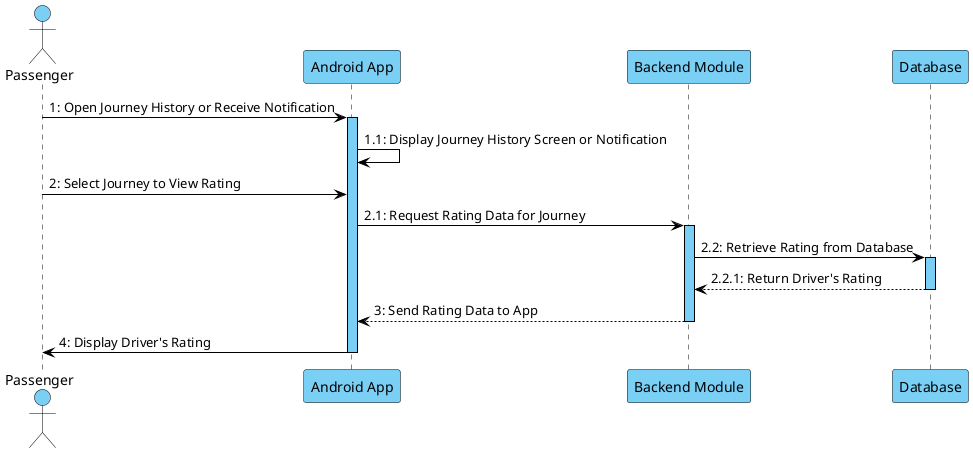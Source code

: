 @startuml PassengerViewRatingFromDriverSequenceDiagram
skinparam BackgroundColor #ffffff
skinparam sequence {
    LifeLineBorderColor #000000
    LifeLineBackgroundColor #7acff5
    ParticipantBackgroundColor #7acff5
    ParticipantBorderColor #000000
    ActorBackgroundColor #7acff5
    ActorBorderColor #000000
    ArrowColor #000000
    SequenceBoxBackgroundColor #7acff5
}

actor "Passenger" as User
participant "Android App" as App
participant "Backend Module" as Backend
participant "Database" as DB

User -> App : 1: Open Journey History or Receive Notification
activate App

App -> App : 1.1: Display Journey History Screen or Notification

User -> App : 2: Select Journey to View Rating
App -> Backend : 2.1: Request Rating Data for Journey
activate Backend

Backend -> DB : 2.2: Retrieve Rating from Database
activate DB
DB --> Backend : 2.2.1: Return Driver's Rating
deactivate DB

Backend --> App : 3: Send Rating Data to App
deactivate Backend

App -> User : 4: Display Driver's Rating
deactivate App

@enduml
